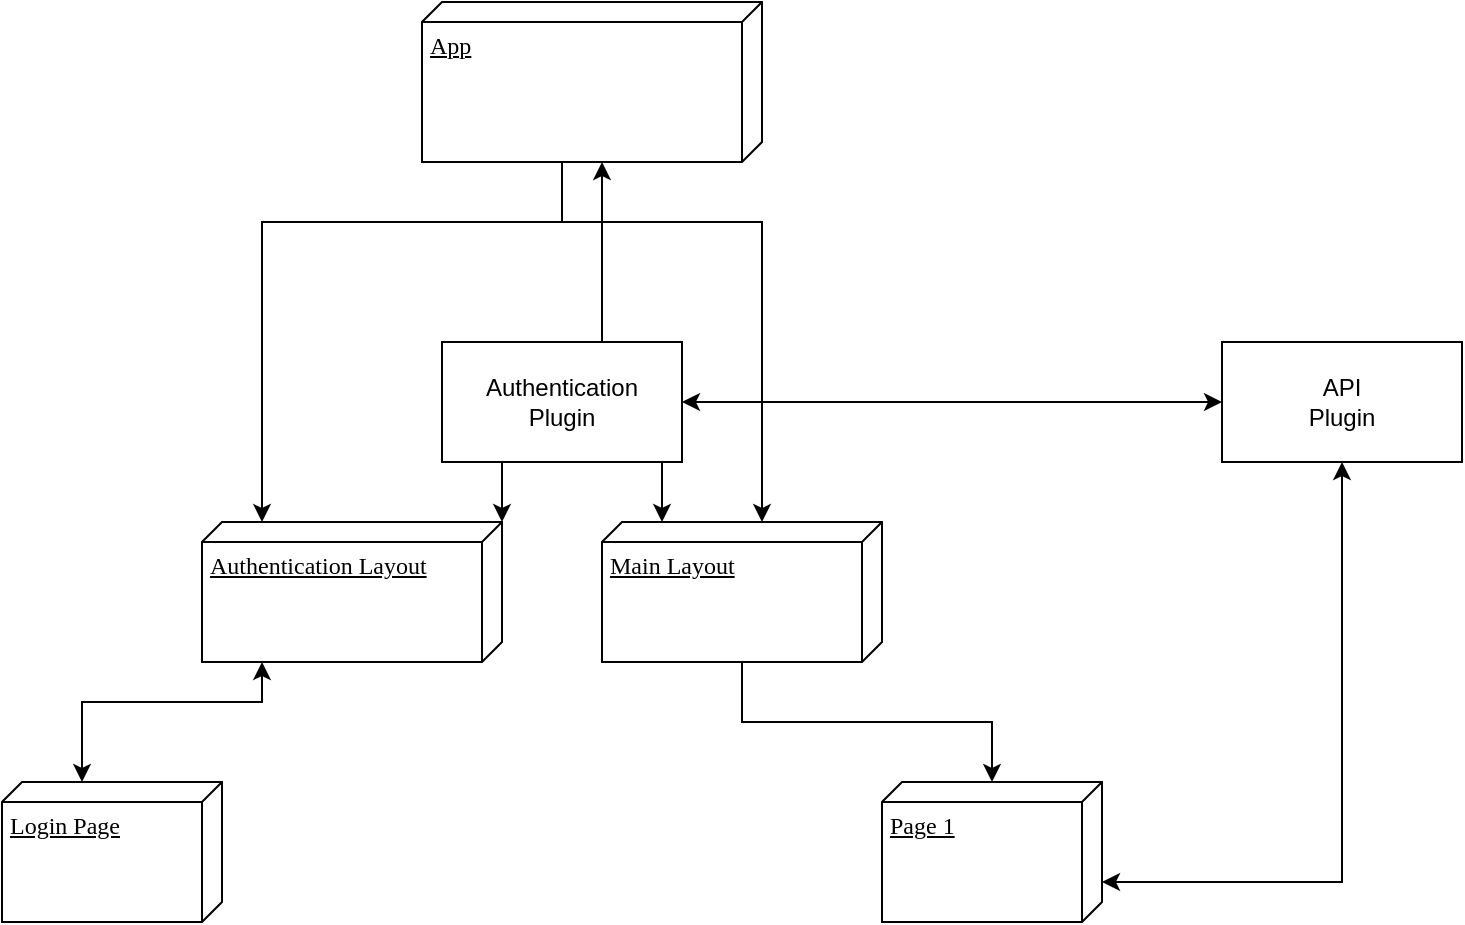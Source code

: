 <mxfile version="19.0.3" type="device"><diagram name="Page-1" id="5f0bae14-7c28-e335-631c-24af17079c00"><mxGraphModel dx="1454" dy="1251" grid="1" gridSize="10" guides="1" tooltips="1" connect="1" arrows="1" fold="1" page="0" pageScale="1" pageWidth="1100" pageHeight="850" background="none" math="0" shadow="0"><root><mxCell id="0"/><mxCell id="1" parent="0"/><mxCell id="oZ7jFYmoucE2cWIkIKLZ-19" style="edgeStyle=orthogonalEdgeStyle;rounded=0;orthogonalLoop=1;jettySize=auto;html=1;startArrow=none;startFill=0;endArrow=classic;endFill=1;" edge="1" parent="1" source="39150e848f15840c-1" target="39150e848f15840c-2"><mxGeometry relative="1" as="geometry"/></mxCell><mxCell id="39150e848f15840c-1" value="Main Layout" style="verticalAlign=top;align=left;spacingTop=8;spacingLeft=2;spacingRight=12;shape=cube;size=10;direction=south;fontStyle=4;html=1;rounded=0;shadow=0;comic=0;labelBackgroundColor=none;strokeWidth=1;fontFamily=Verdana;fontSize=12" parent="1" vertex="1"><mxGeometry x="120" y="-20" width="140" height="70" as="geometry"/></mxCell><mxCell id="39150e848f15840c-2" value="Page 1" style="verticalAlign=top;align=left;spacingTop=8;spacingLeft=2;spacingRight=12;shape=cube;size=10;direction=south;fontStyle=4;html=1;rounded=0;shadow=0;comic=0;labelBackgroundColor=none;strokeWidth=1;fontFamily=Verdana;fontSize=12" parent="1" vertex="1"><mxGeometry x="260" y="110" width="110" height="70" as="geometry"/></mxCell><mxCell id="oZ7jFYmoucE2cWIkIKLZ-16" style="edgeStyle=orthogonalEdgeStyle;rounded=0;orthogonalLoop=1;jettySize=auto;html=1;startArrow=none;startFill=0;endArrow=classic;endFill=1;" edge="1" parent="1" source="39150e848f15840c-3" target="oZ7jFYmoucE2cWIkIKLZ-9"><mxGeometry relative="1" as="geometry"><Array as="points"><mxPoint x="100" y="-170"/><mxPoint x="-50" y="-170"/></Array></mxGeometry></mxCell><mxCell id="oZ7jFYmoucE2cWIkIKLZ-17" style="edgeStyle=orthogonalEdgeStyle;rounded=0;orthogonalLoop=1;jettySize=auto;html=1;startArrow=none;startFill=0;endArrow=classic;endFill=1;" edge="1" parent="1" source="39150e848f15840c-3" target="39150e848f15840c-1"><mxGeometry relative="1" as="geometry"><Array as="points"><mxPoint x="100" y="-170"/><mxPoint x="200" y="-170"/></Array></mxGeometry></mxCell><mxCell id="39150e848f15840c-3" value="App" style="verticalAlign=top;align=left;spacingTop=8;spacingLeft=2;spacingRight=12;shape=cube;size=10;direction=south;fontStyle=4;html=1;rounded=0;shadow=0;comic=0;labelBackgroundColor=none;strokeWidth=1;fontFamily=Verdana;fontSize=12" parent="1" vertex="1"><mxGeometry x="30" y="-280" width="170" height="80" as="geometry"/></mxCell><mxCell id="oZ7jFYmoucE2cWIkIKLZ-7" style="edgeStyle=orthogonalEdgeStyle;rounded=0;orthogonalLoop=1;jettySize=auto;html=1;" edge="1" parent="1" source="oZ7jFYmoucE2cWIkIKLZ-2" target="39150e848f15840c-1"><mxGeometry relative="1" as="geometry"><Array as="points"><mxPoint x="150" y="-30"/><mxPoint x="150" y="-30"/></Array></mxGeometry></mxCell><mxCell id="oZ7jFYmoucE2cWIkIKLZ-10" style="edgeStyle=orthogonalEdgeStyle;rounded=0;orthogonalLoop=1;jettySize=auto;html=1;" edge="1" parent="1" source="oZ7jFYmoucE2cWIkIKLZ-2" target="oZ7jFYmoucE2cWIkIKLZ-9"><mxGeometry relative="1" as="geometry"><Array as="points"><mxPoint x="50" y="-10"/><mxPoint x="50" y="-10"/></Array></mxGeometry></mxCell><mxCell id="oZ7jFYmoucE2cWIkIKLZ-18" style="edgeStyle=orthogonalEdgeStyle;rounded=0;orthogonalLoop=1;jettySize=auto;html=1;startArrow=none;startFill=0;endArrow=classic;endFill=1;" edge="1" parent="1" source="oZ7jFYmoucE2cWIkIKLZ-2" target="39150e848f15840c-3"><mxGeometry relative="1" as="geometry"><mxPoint x="160" y="-150" as="targetPoint"/><Array as="points"><mxPoint x="120" y="-150"/><mxPoint x="120" y="-150"/></Array></mxGeometry></mxCell><mxCell id="oZ7jFYmoucE2cWIkIKLZ-2" value="Authentication&lt;br&gt;Plugin" style="rounded=0;whiteSpace=wrap;html=1;" vertex="1" parent="1"><mxGeometry x="40" y="-110" width="120" height="60" as="geometry"/></mxCell><mxCell id="oZ7jFYmoucE2cWIkIKLZ-14" style="edgeStyle=orthogonalEdgeStyle;rounded=0;orthogonalLoop=1;jettySize=auto;html=1;startArrow=classic;startFill=1;endArrow=classic;endFill=1;" edge="1" parent="1" source="oZ7jFYmoucE2cWIkIKLZ-9" target="oZ7jFYmoucE2cWIkIKLZ-13"><mxGeometry relative="1" as="geometry"><mxPoint x="-310" y="300" as="targetPoint"/><Array as="points"><mxPoint x="-50" y="70"/><mxPoint x="-140" y="70"/></Array></mxGeometry></mxCell><mxCell id="oZ7jFYmoucE2cWIkIKLZ-9" value="Authentication Layout" style="verticalAlign=top;align=left;spacingTop=8;spacingLeft=2;spacingRight=12;shape=cube;size=10;direction=south;fontStyle=4;html=1;rounded=0;shadow=0;comic=0;labelBackgroundColor=none;strokeWidth=1;fontFamily=Verdana;fontSize=12" vertex="1" parent="1"><mxGeometry x="-80" y="-20" width="150" height="70" as="geometry"/></mxCell><mxCell id="oZ7jFYmoucE2cWIkIKLZ-12" style="edgeStyle=orthogonalEdgeStyle;rounded=0;orthogonalLoop=1;jettySize=auto;html=1;endArrow=classic;endFill=1;startArrow=classic;startFill=1;" edge="1" parent="1" source="oZ7jFYmoucE2cWIkIKLZ-11" target="oZ7jFYmoucE2cWIkIKLZ-2"><mxGeometry relative="1" as="geometry"/></mxCell><mxCell id="oZ7jFYmoucE2cWIkIKLZ-15" style="edgeStyle=orthogonalEdgeStyle;rounded=0;orthogonalLoop=1;jettySize=auto;html=1;entryX=0;entryY=0;entryDx=50;entryDy=0;entryPerimeter=0;startArrow=classic;startFill=1;endArrow=classic;endFill=1;" edge="1" parent="1" source="oZ7jFYmoucE2cWIkIKLZ-11" target="39150e848f15840c-2"><mxGeometry relative="1" as="geometry"><Array as="points"><mxPoint x="490" y="160"/><mxPoint x="370" y="160"/></Array></mxGeometry></mxCell><mxCell id="oZ7jFYmoucE2cWIkIKLZ-11" value="API&lt;br&gt;Plugin" style="rounded=0;whiteSpace=wrap;html=1;" vertex="1" parent="1"><mxGeometry x="430" y="-110" width="120" height="60" as="geometry"/></mxCell><mxCell id="oZ7jFYmoucE2cWIkIKLZ-13" value="Login Page" style="verticalAlign=top;align=left;spacingTop=8;spacingLeft=2;spacingRight=12;shape=cube;size=10;direction=south;fontStyle=4;html=1;rounded=0;shadow=0;comic=0;labelBackgroundColor=none;strokeWidth=1;fontFamily=Verdana;fontSize=12" vertex="1" parent="1"><mxGeometry x="-180" y="110" width="110" height="70" as="geometry"/></mxCell></root></mxGraphModel></diagram></mxfile>